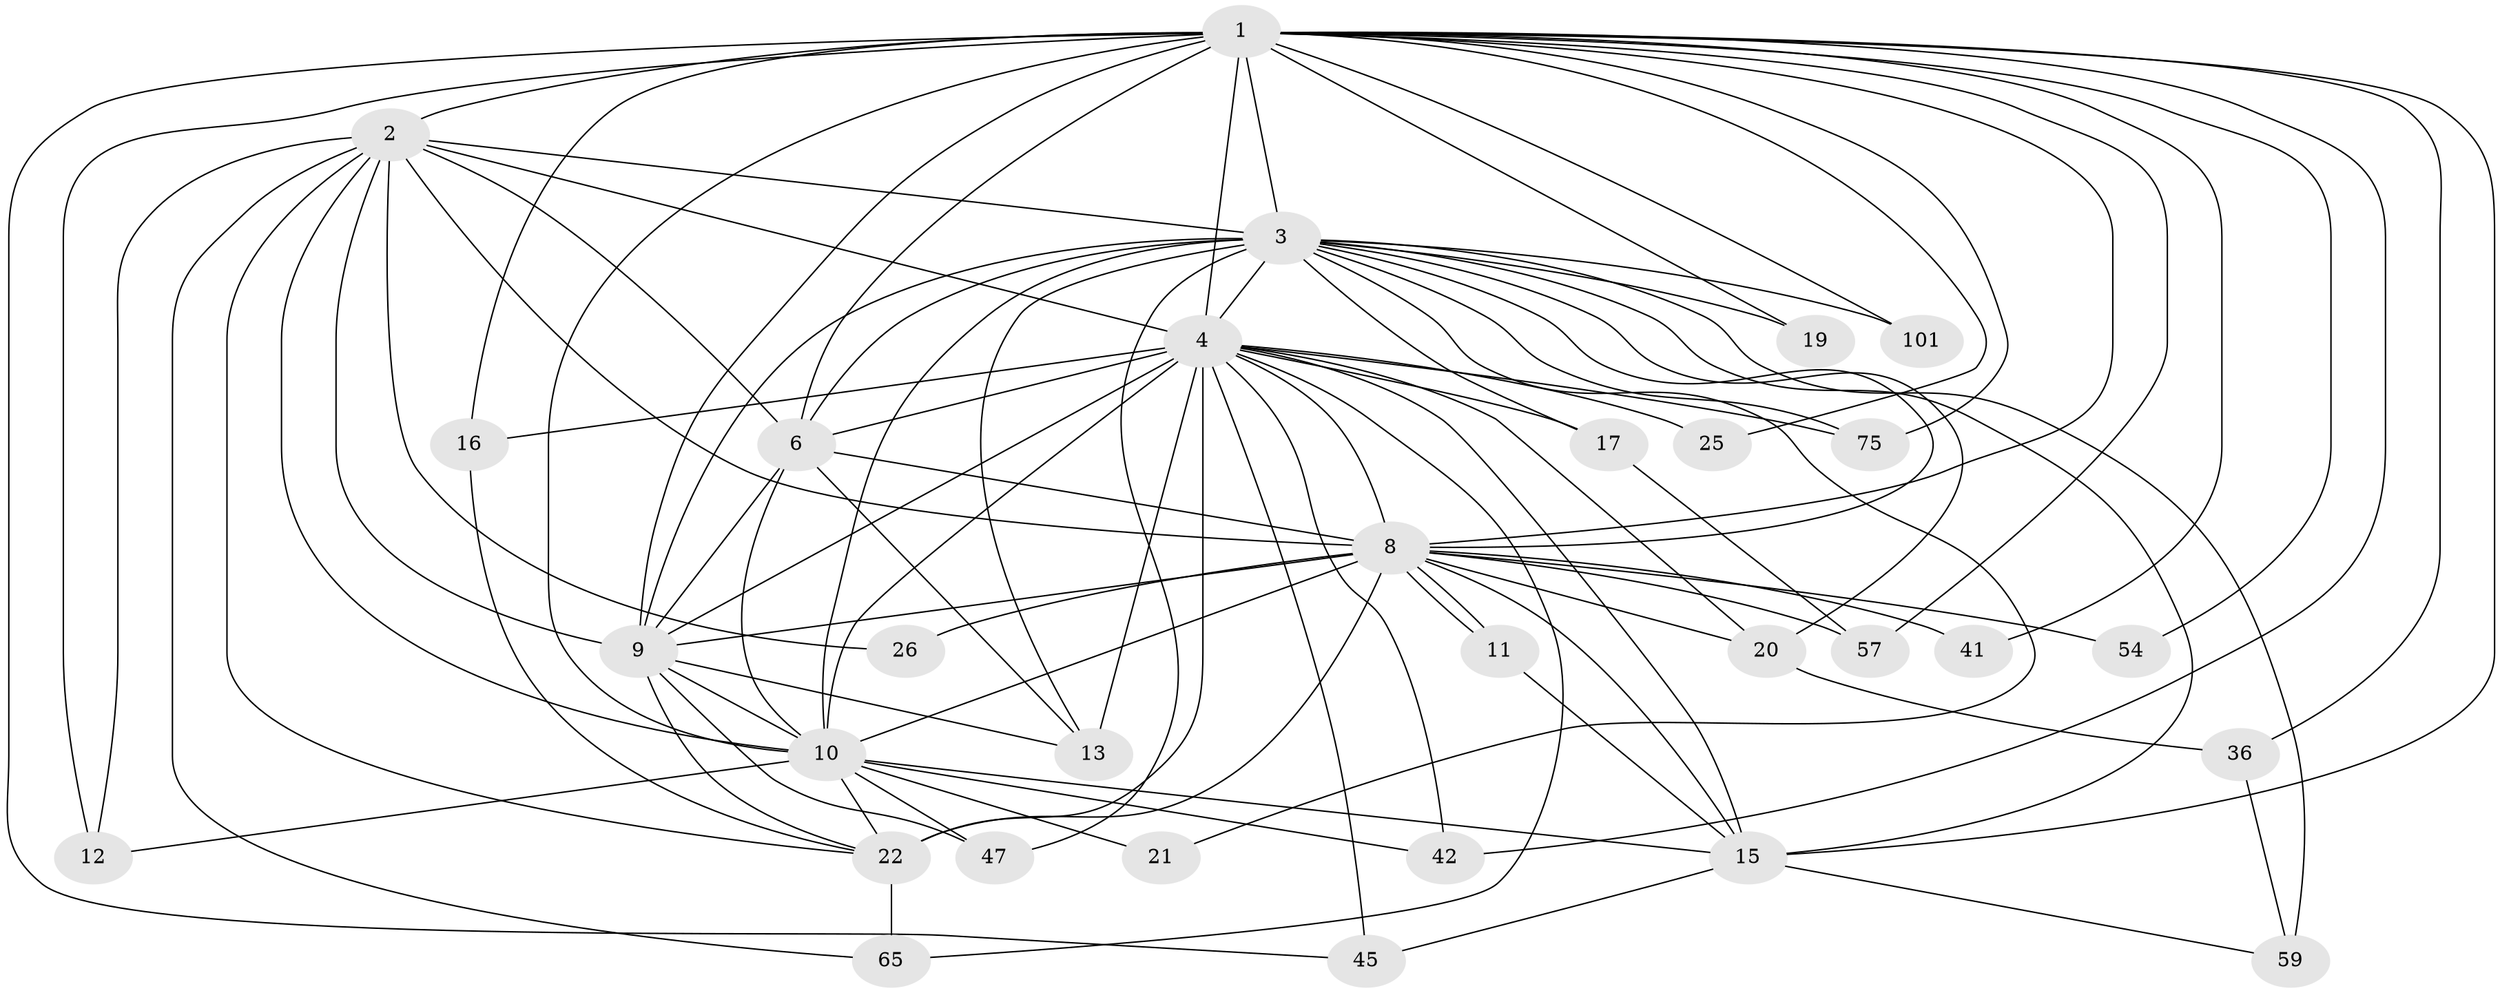 // original degree distribution, {28: 0.009615384615384616, 16: 0.009615384615384616, 27: 0.019230769230769232, 15: 0.009615384615384616, 22: 0.019230769230769232, 17: 0.009615384615384616, 18: 0.009615384615384616, 13: 0.009615384615384616, 3: 0.23076923076923078, 4: 0.08653846153846154, 6: 0.028846153846153848, 2: 0.5192307692307693, 9: 0.009615384615384616, 5: 0.019230769230769232, 8: 0.009615384615384616}
// Generated by graph-tools (version 1.1) at 2025/17/03/04/25 18:17:52]
// undirected, 31 vertices, 93 edges
graph export_dot {
graph [start="1"]
  node [color=gray90,style=filled];
  1;
  2 [super="+52"];
  3;
  4 [super="+7+23+66+37+5"];
  6 [super="+58+51+67"];
  8 [super="+46+39+72+14+18"];
  9 [super="+24"];
  10 [super="+55+78+40+31"];
  11;
  12;
  13 [super="+30"];
  15 [super="+71+33+90+61"];
  16;
  17;
  19;
  20;
  21;
  22 [super="+64+100+27+53+60"];
  25;
  26;
  36;
  41;
  42 [super="+69"];
  45 [super="+102"];
  47 [super="+87"];
  54;
  57 [super="+104"];
  59 [super="+94+97"];
  65;
  75 [super="+98+76"];
  101;
  1 -- 2 [weight=2];
  1 -- 3;
  1 -- 4 [weight=5];
  1 -- 6;
  1 -- 8 [weight=2];
  1 -- 9;
  1 -- 10 [weight=2];
  1 -- 12;
  1 -- 16;
  1 -- 19;
  1 -- 25;
  1 -- 36;
  1 -- 41;
  1 -- 54;
  1 -- 57;
  1 -- 75;
  1 -- 101;
  1 -- 15 [weight=2];
  1 -- 42;
  1 -- 45;
  2 -- 3;
  2 -- 4 [weight=4];
  2 -- 6;
  2 -- 8;
  2 -- 9;
  2 -- 10 [weight=2];
  2 -- 12;
  2 -- 26;
  2 -- 65;
  2 -- 22;
  3 -- 4 [weight=5];
  3 -- 6 [weight=2];
  3 -- 8 [weight=2];
  3 -- 9 [weight=2];
  3 -- 10;
  3 -- 13 [weight=2];
  3 -- 15;
  3 -- 17;
  3 -- 19;
  3 -- 20;
  3 -- 21;
  3 -- 47;
  3 -- 75 [weight=2];
  3 -- 101;
  3 -- 59 [weight=2];
  4 -- 6 [weight=7];
  4 -- 8 [weight=7];
  4 -- 9 [weight=3];
  4 -- 10 [weight=8];
  4 -- 16 [weight=2];
  4 -- 15 [weight=2];
  4 -- 17;
  4 -- 22 [weight=3];
  4 -- 45;
  4 -- 25 [weight=3];
  4 -- 20;
  4 -- 75;
  4 -- 65;
  4 -- 13;
  4 -- 42;
  6 -- 8 [weight=3];
  6 -- 9 [weight=2];
  6 -- 10;
  6 -- 13;
  8 -- 9;
  8 -- 10 [weight=3];
  8 -- 11;
  8 -- 11;
  8 -- 20 [weight=3];
  8 -- 22 [weight=3];
  8 -- 26;
  8 -- 41;
  8 -- 54;
  8 -- 57;
  8 -- 15;
  9 -- 10;
  9 -- 13;
  9 -- 47;
  9 -- 22 [weight=2];
  10 -- 15 [weight=2];
  10 -- 21;
  10 -- 42;
  10 -- 47;
  10 -- 12;
  10 -- 22;
  11 -- 15;
  15 -- 59;
  15 -- 45;
  16 -- 22;
  17 -- 57;
  20 -- 36;
  22 -- 65;
  36 -- 59;
}
